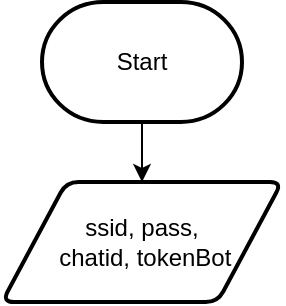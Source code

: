 <mxfile version="13.3.6" type="github"><diagram id="4Ni-fxJ2mkKiiWj7v6Iu" name="Page-1"><mxGraphModel dx="868" dy="413" grid="1" gridSize="10" guides="1" tooltips="1" connect="1" arrows="1" fold="1" page="1" pageScale="1" pageWidth="850" pageHeight="1100" math="0" shadow="0"><root><mxCell id="0"/><mxCell id="1" parent="0"/><mxCell id="gAQJf6yd5dsLjsYXHNU0-4" style="edgeStyle=orthogonalEdgeStyle;rounded=0;orthogonalLoop=1;jettySize=auto;html=1;exitX=0.5;exitY=1;exitDx=0;exitDy=0;exitPerimeter=0;" edge="1" parent="1" source="gAQJf6yd5dsLjsYXHNU0-2" target="gAQJf6yd5dsLjsYXHNU0-3"><mxGeometry relative="1" as="geometry"/></mxCell><mxCell id="gAQJf6yd5dsLjsYXHNU0-2" value="Start" style="strokeWidth=2;html=1;shape=mxgraph.flowchart.terminator;whiteSpace=wrap;" vertex="1" parent="1"><mxGeometry x="210" y="140" width="100" height="60" as="geometry"/></mxCell><mxCell id="gAQJf6yd5dsLjsYXHNU0-3" value="ssid, pass,&lt;br&gt;&amp;nbsp;chatid, tokenBot" style="shape=parallelogram;html=1;strokeWidth=2;perimeter=parallelogramPerimeter;whiteSpace=wrap;rounded=1;arcSize=12;size=0.23;" vertex="1" parent="1"><mxGeometry x="190" y="230" width="140" height="60" as="geometry"/></mxCell></root></mxGraphModel></diagram></mxfile>
